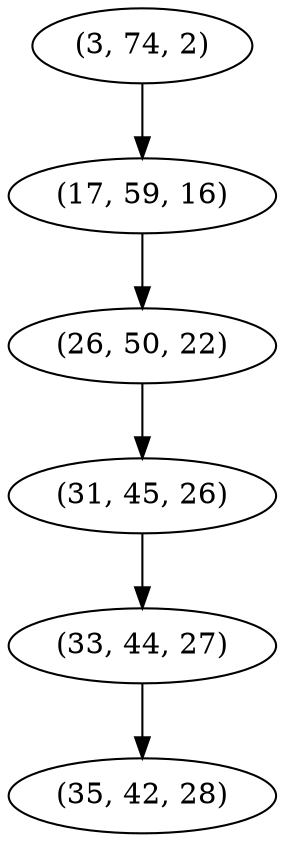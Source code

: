 digraph tree {
    "(3, 74, 2)";
    "(17, 59, 16)";
    "(26, 50, 22)";
    "(31, 45, 26)";
    "(33, 44, 27)";
    "(35, 42, 28)";
    "(3, 74, 2)" -> "(17, 59, 16)";
    "(17, 59, 16)" -> "(26, 50, 22)";
    "(26, 50, 22)" -> "(31, 45, 26)";
    "(31, 45, 26)" -> "(33, 44, 27)";
    "(33, 44, 27)" -> "(35, 42, 28)";
}
